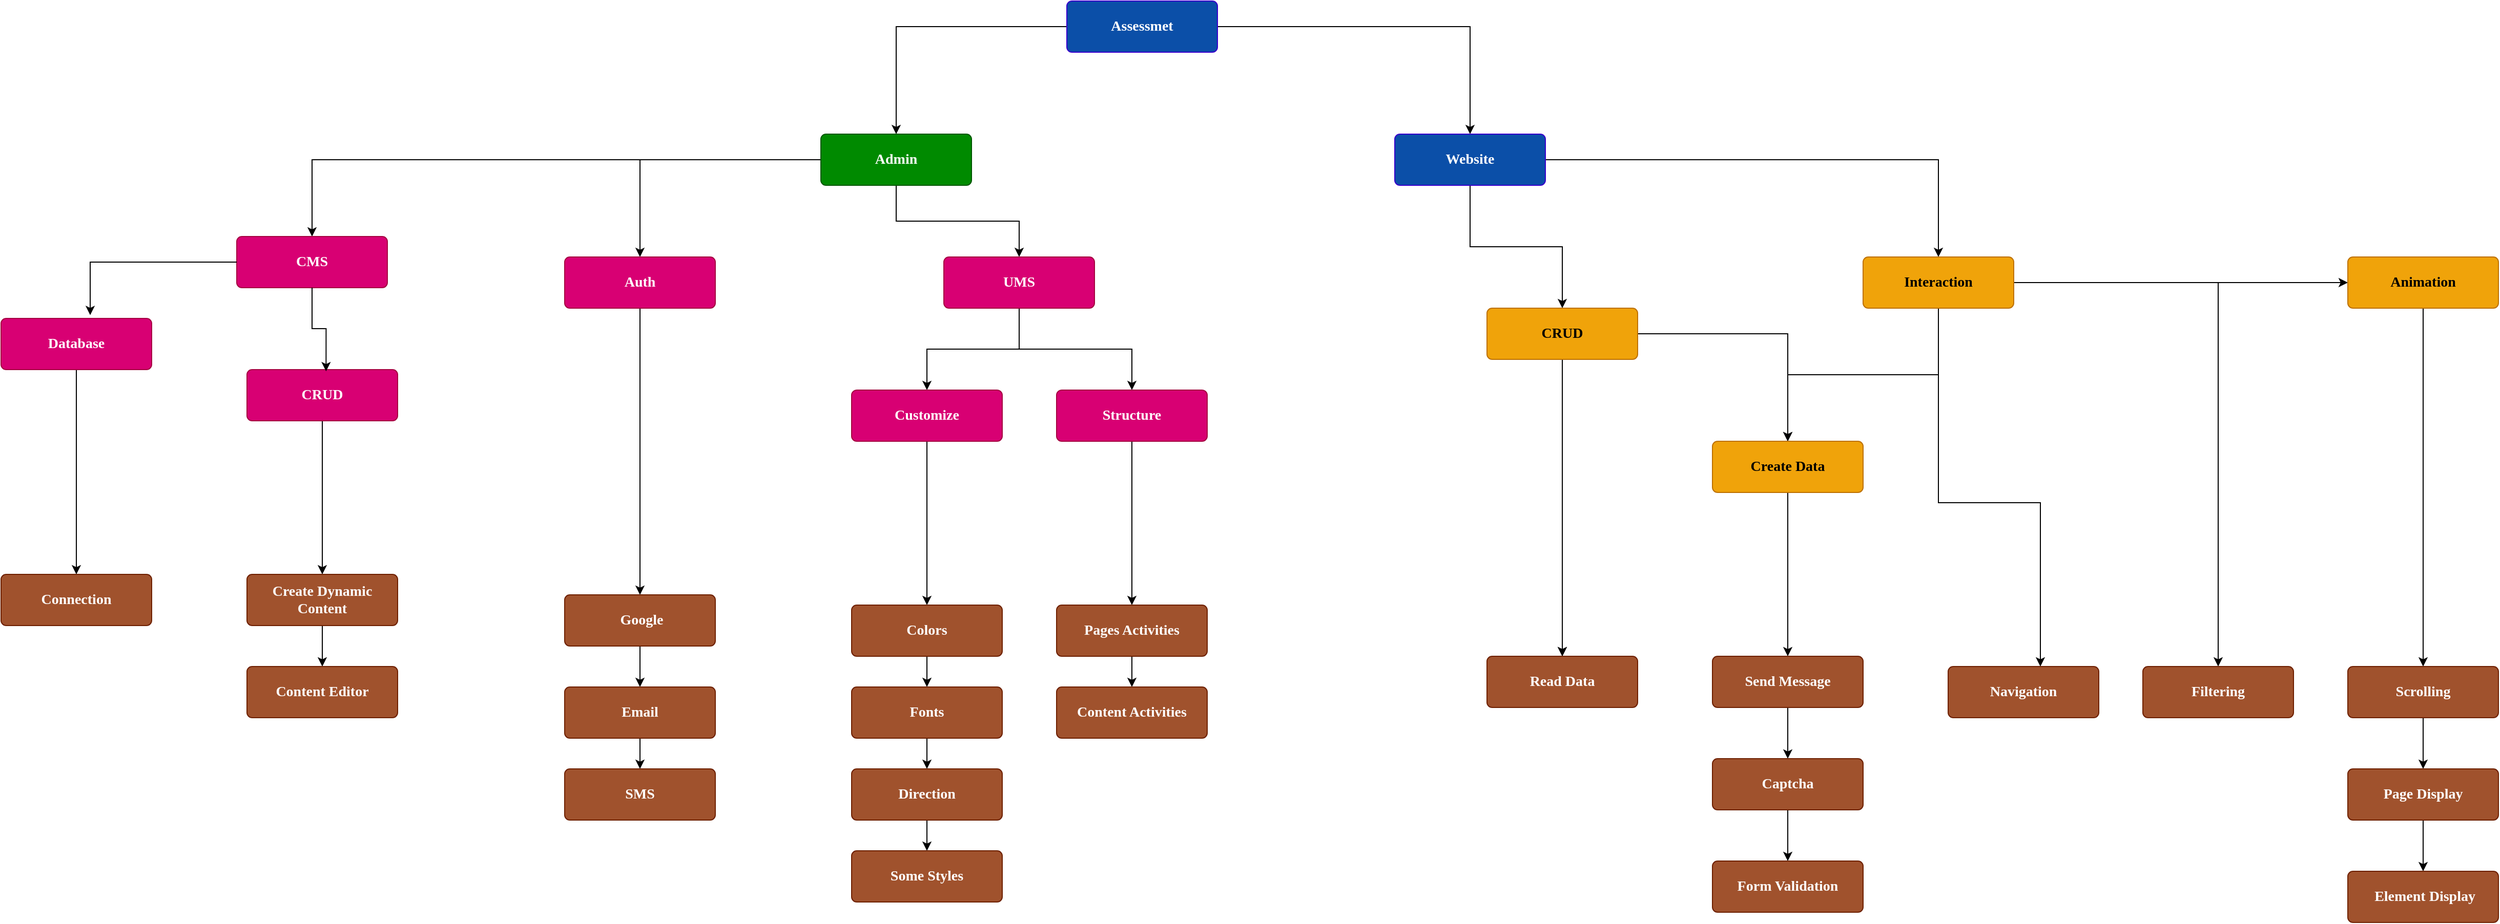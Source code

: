 <mxfile version="25.0.3">
  <diagram name="Page-1" id="HCwptW7Cjhirjs-JY1XQ">
    <mxGraphModel dx="4357" dy="2060" grid="1" gridSize="10" guides="1" tooltips="1" connect="1" arrows="1" fold="1" page="1" pageScale="1" pageWidth="850" pageHeight="1100" math="0" shadow="0">
      <root>
        <mxCell id="0" />
        <mxCell id="1" parent="0" />
        <mxCell id="4Hmf9pIhUEZl6g1SXVVP-3" value="" style="edgeStyle=orthogonalEdgeStyle;rounded=0;orthogonalLoop=1;jettySize=auto;html=1;" edge="1" parent="1" source="4Hmf9pIhUEZl6g1SXVVP-1" target="4Hmf9pIhUEZl6g1SXVVP-2">
          <mxGeometry relative="1" as="geometry" />
        </mxCell>
        <mxCell id="4Hmf9pIhUEZl6g1SXVVP-5" value="" style="edgeStyle=orthogonalEdgeStyle;rounded=0;orthogonalLoop=1;jettySize=auto;html=1;" edge="1" parent="1" source="4Hmf9pIhUEZl6g1SXVVP-1" target="4Hmf9pIhUEZl6g1SXVVP-4">
          <mxGeometry relative="1" as="geometry" />
        </mxCell>
        <mxCell id="4Hmf9pIhUEZl6g1SXVVP-1" value="&lt;div style=&quot;forced-color-adjust: none;&quot;&gt;Assessmet&lt;/div&gt;" style="html=1;shadow=0;dashed=0;shape=mxgraph.bootstrap.rrect;rSize=5;strokeColor=#3700CC;strokeWidth=1;fillColor=#0b4fa8;fontColor=#ffffff;whiteSpace=wrap;align=center;verticalAlign=middle;spacingLeft=0;fontStyle=1;fontSize=14;spacing=5;rounded=1;glass=0;fillStyle=auto;fontFamily=Comic Sans MS;horizontal=1;textDirection=rtl;points=[];" vertex="1" parent="1">
          <mxGeometry x="370" y="60" width="147" height="50" as="geometry" />
        </mxCell>
        <mxCell id="4Hmf9pIhUEZl6g1SXVVP-7" value="" style="edgeStyle=orthogonalEdgeStyle;rounded=0;orthogonalLoop=1;jettySize=auto;html=1;" edge="1" parent="1" source="4Hmf9pIhUEZl6g1SXVVP-2" target="4Hmf9pIhUEZl6g1SXVVP-6">
          <mxGeometry relative="1" as="geometry" />
        </mxCell>
        <mxCell id="4Hmf9pIhUEZl6g1SXVVP-9" value="" style="edgeStyle=orthogonalEdgeStyle;rounded=0;orthogonalLoop=1;jettySize=auto;html=1;" edge="1" parent="1" source="4Hmf9pIhUEZl6g1SXVVP-2" target="4Hmf9pIhUEZl6g1SXVVP-8">
          <mxGeometry relative="1" as="geometry" />
        </mxCell>
        <mxCell id="4Hmf9pIhUEZl6g1SXVVP-74" style="edgeStyle=orthogonalEdgeStyle;rounded=0;orthogonalLoop=1;jettySize=auto;html=1;" edge="1" parent="1" source="4Hmf9pIhUEZl6g1SXVVP-2" target="4Hmf9pIhUEZl6g1SXVVP-72">
          <mxGeometry relative="1" as="geometry" />
        </mxCell>
        <mxCell id="4Hmf9pIhUEZl6g1SXVVP-2" value="&lt;div style=&quot;forced-color-adjust: none;&quot;&gt;Admin&lt;/div&gt;" style="html=1;shadow=0;dashed=0;shape=mxgraph.bootstrap.rrect;rSize=5;strokeColor=#005700;strokeWidth=1;fillColor=#008a00;fontColor=#ffffff;whiteSpace=wrap;align=center;verticalAlign=middle;spacingLeft=0;fontStyle=1;fontSize=14;spacing=5;rounded=1;glass=0;fillStyle=auto;fontFamily=Comic Sans MS;horizontal=1;textDirection=rtl;points=[];" vertex="1" parent="1">
          <mxGeometry x="130" y="190" width="147" height="50" as="geometry" />
        </mxCell>
        <mxCell id="4Hmf9pIhUEZl6g1SXVVP-23" value="" style="edgeStyle=orthogonalEdgeStyle;rounded=0;orthogonalLoop=1;jettySize=auto;html=1;" edge="1" parent="1" source="4Hmf9pIhUEZl6g1SXVVP-4" target="4Hmf9pIhUEZl6g1SXVVP-22">
          <mxGeometry relative="1" as="geometry" />
        </mxCell>
        <mxCell id="4Hmf9pIhUEZl6g1SXVVP-28" style="edgeStyle=orthogonalEdgeStyle;rounded=0;orthogonalLoop=1;jettySize=auto;html=1;" edge="1" parent="1" source="4Hmf9pIhUEZl6g1SXVVP-4" target="4Hmf9pIhUEZl6g1SXVVP-26">
          <mxGeometry relative="1" as="geometry" />
        </mxCell>
        <mxCell id="4Hmf9pIhUEZl6g1SXVVP-4" value="&lt;div style=&quot;forced-color-adjust: none;&quot;&gt;Website&lt;/div&gt;" style="html=1;shadow=0;dashed=0;shape=mxgraph.bootstrap.rrect;rSize=5;strokeColor=#3700CC;strokeWidth=1;fillColor=#0b4fa8;fontColor=#ffffff;whiteSpace=wrap;align=center;verticalAlign=middle;spacingLeft=0;fontStyle=1;fontSize=14;spacing=5;rounded=1;glass=0;fillStyle=auto;fontFamily=Comic Sans MS;horizontal=1;textDirection=rtl;points=[];" vertex="1" parent="1">
          <mxGeometry x="690" y="190" width="147" height="50" as="geometry" />
        </mxCell>
        <mxCell id="4Hmf9pIhUEZl6g1SXVVP-6" value="&lt;div style=&quot;forced-color-adjust: none;&quot;&gt;CMS&lt;/div&gt;" style="html=1;shadow=0;dashed=0;shape=mxgraph.bootstrap.rrect;rSize=5;strokeColor=#A50040;strokeWidth=1;fillColor=#d80073;fontColor=#ffffff;whiteSpace=wrap;align=center;verticalAlign=middle;spacingLeft=0;fontStyle=1;fontSize=14;spacing=5;rounded=1;glass=0;fillStyle=auto;fontFamily=Comic Sans MS;horizontal=1;textDirection=rtl;points=[];" vertex="1" parent="1">
          <mxGeometry x="-440" y="290" width="147" height="50" as="geometry" />
        </mxCell>
        <mxCell id="4Hmf9pIhUEZl6g1SXVVP-19" value="" style="edgeStyle=orthogonalEdgeStyle;rounded=0;orthogonalLoop=1;jettySize=auto;html=1;" edge="1" parent="1" source="4Hmf9pIhUEZl6g1SXVVP-8" target="4Hmf9pIhUEZl6g1SXVVP-18">
          <mxGeometry relative="1" as="geometry" />
        </mxCell>
        <mxCell id="4Hmf9pIhUEZl6g1SXVVP-21" value="" style="edgeStyle=orthogonalEdgeStyle;rounded=0;orthogonalLoop=1;jettySize=auto;html=1;" edge="1" parent="1" source="4Hmf9pIhUEZl6g1SXVVP-8" target="4Hmf9pIhUEZl6g1SXVVP-20">
          <mxGeometry relative="1" as="geometry" />
        </mxCell>
        <mxCell id="4Hmf9pIhUEZl6g1SXVVP-8" value="&lt;div style=&quot;forced-color-adjust: none;&quot;&gt;UMS&lt;/div&gt;" style="html=1;shadow=0;dashed=0;shape=mxgraph.bootstrap.rrect;rSize=5;strokeColor=#A50040;strokeWidth=1;fillColor=#d80073;fontColor=#ffffff;whiteSpace=wrap;align=center;verticalAlign=middle;spacingLeft=0;fontStyle=1;fontSize=14;spacing=5;rounded=1;glass=0;fillStyle=auto;fontFamily=Comic Sans MS;horizontal=1;textDirection=rtl;points=[];" vertex="1" parent="1">
          <mxGeometry x="250" y="310" width="147" height="50" as="geometry" />
        </mxCell>
        <mxCell id="4Hmf9pIhUEZl6g1SXVVP-65" value="" style="edgeStyle=orthogonalEdgeStyle;rounded=0;orthogonalLoop=1;jettySize=auto;html=1;" edge="1" parent="1" source="4Hmf9pIhUEZl6g1SXVVP-12" target="4Hmf9pIhUEZl6g1SXVVP-64">
          <mxGeometry relative="1" as="geometry" />
        </mxCell>
        <mxCell id="4Hmf9pIhUEZl6g1SXVVP-12" value="&lt;div style=&quot;forced-color-adjust: none;&quot;&gt;Database&lt;/div&gt;" style="html=1;shadow=0;dashed=0;shape=mxgraph.bootstrap.rrect;rSize=5;strokeColor=#A50040;strokeWidth=1;fillColor=#d80073;fontColor=#ffffff;whiteSpace=wrap;align=center;verticalAlign=middle;spacingLeft=0;fontStyle=1;fontSize=14;spacing=5;rounded=1;glass=0;fillStyle=auto;fontFamily=Comic Sans MS;horizontal=1;textDirection=rtl;points=[];" vertex="1" parent="1">
          <mxGeometry x="-670" y="370" width="147" height="50" as="geometry" />
        </mxCell>
        <mxCell id="4Hmf9pIhUEZl6g1SXVVP-59" value="" style="edgeStyle=orthogonalEdgeStyle;rounded=0;orthogonalLoop=1;jettySize=auto;html=1;" edge="1" parent="1" source="4Hmf9pIhUEZl6g1SXVVP-14" target="4Hmf9pIhUEZl6g1SXVVP-58">
          <mxGeometry relative="1" as="geometry" />
        </mxCell>
        <mxCell id="4Hmf9pIhUEZl6g1SXVVP-14" value="&lt;div style=&quot;forced-color-adjust: none;&quot;&gt;CRUD&lt;/div&gt;" style="html=1;shadow=0;dashed=0;shape=mxgraph.bootstrap.rrect;rSize=5;strokeColor=#A50040;strokeWidth=1;fillColor=#d80073;fontColor=#ffffff;whiteSpace=wrap;align=center;verticalAlign=middle;spacingLeft=0;fontStyle=1;fontSize=14;spacing=5;rounded=1;glass=0;fillStyle=auto;fontFamily=Comic Sans MS;horizontal=1;textDirection=rtl;points=[];" vertex="1" parent="1">
          <mxGeometry x="-430" y="420" width="147" height="50" as="geometry" />
        </mxCell>
        <mxCell id="4Hmf9pIhUEZl6g1SXVVP-16" style="edgeStyle=orthogonalEdgeStyle;rounded=0;orthogonalLoop=1;jettySize=auto;html=1;entryX=0.592;entryY=-0.065;entryDx=0;entryDy=0;entryPerimeter=0;" edge="1" parent="1" source="4Hmf9pIhUEZl6g1SXVVP-6" target="4Hmf9pIhUEZl6g1SXVVP-12">
          <mxGeometry relative="1" as="geometry" />
        </mxCell>
        <mxCell id="4Hmf9pIhUEZl6g1SXVVP-17" style="edgeStyle=orthogonalEdgeStyle;rounded=0;orthogonalLoop=1;jettySize=auto;html=1;entryX=0.525;entryY=0.032;entryDx=0;entryDy=0;entryPerimeter=0;" edge="1" parent="1" source="4Hmf9pIhUEZl6g1SXVVP-6" target="4Hmf9pIhUEZl6g1SXVVP-14">
          <mxGeometry relative="1" as="geometry" />
        </mxCell>
        <mxCell id="4Hmf9pIhUEZl6g1SXVVP-44" value="" style="edgeStyle=orthogonalEdgeStyle;rounded=0;orthogonalLoop=1;jettySize=auto;html=1;" edge="1" parent="1" source="4Hmf9pIhUEZl6g1SXVVP-18" target="4Hmf9pIhUEZl6g1SXVVP-43">
          <mxGeometry relative="1" as="geometry" />
        </mxCell>
        <mxCell id="4Hmf9pIhUEZl6g1SXVVP-18" value="&lt;div style=&quot;forced-color-adjust: none;&quot;&gt;Customize&lt;/div&gt;" style="html=1;shadow=0;dashed=0;shape=mxgraph.bootstrap.rrect;rSize=5;strokeColor=#A50040;strokeWidth=1;fillColor=#d80073;fontColor=#ffffff;whiteSpace=wrap;align=center;verticalAlign=middle;spacingLeft=0;fontStyle=1;fontSize=14;spacing=5;rounded=1;glass=0;fillStyle=auto;fontFamily=Comic Sans MS;horizontal=1;textDirection=rtl;points=[];" vertex="1" parent="1">
          <mxGeometry x="160" y="440" width="147" height="50" as="geometry" />
        </mxCell>
        <mxCell id="4Hmf9pIhUEZl6g1SXVVP-54" value="" style="edgeStyle=orthogonalEdgeStyle;rounded=0;orthogonalLoop=1;jettySize=auto;html=1;" edge="1" parent="1" source="4Hmf9pIhUEZl6g1SXVVP-20" target="4Hmf9pIhUEZl6g1SXVVP-53">
          <mxGeometry relative="1" as="geometry" />
        </mxCell>
        <mxCell id="4Hmf9pIhUEZl6g1SXVVP-20" value="&lt;div style=&quot;forced-color-adjust: none;&quot;&gt;Structure&lt;/div&gt;" style="html=1;shadow=0;dashed=0;shape=mxgraph.bootstrap.rrect;rSize=5;strokeColor=#A50040;strokeWidth=1;fillColor=#d80073;fontColor=#ffffff;whiteSpace=wrap;align=center;verticalAlign=middle;spacingLeft=0;fontStyle=1;fontSize=14;spacing=5;rounded=1;glass=0;fillStyle=auto;fontFamily=Comic Sans MS;horizontal=1;textDirection=rtl;points=[];" vertex="1" parent="1">
          <mxGeometry x="360" y="440" width="147" height="50" as="geometry" />
        </mxCell>
        <mxCell id="4Hmf9pIhUEZl6g1SXVVP-30" value="" style="edgeStyle=orthogonalEdgeStyle;rounded=0;orthogonalLoop=1;jettySize=auto;html=1;" edge="1" parent="1" source="4Hmf9pIhUEZl6g1SXVVP-22" target="4Hmf9pIhUEZl6g1SXVVP-29">
          <mxGeometry relative="1" as="geometry" />
        </mxCell>
        <mxCell id="4Hmf9pIhUEZl6g1SXVVP-31" value="" style="edgeStyle=orthogonalEdgeStyle;rounded=0;orthogonalLoop=1;jettySize=auto;html=1;" edge="1" parent="1" source="4Hmf9pIhUEZl6g1SXVVP-22" target="4Hmf9pIhUEZl6g1SXVVP-29">
          <mxGeometry relative="1" as="geometry" />
        </mxCell>
        <mxCell id="4Hmf9pIhUEZl6g1SXVVP-33" value="" style="edgeStyle=orthogonalEdgeStyle;rounded=0;orthogonalLoop=1;jettySize=auto;html=1;" edge="1" parent="1" source="4Hmf9pIhUEZl6g1SXVVP-22" target="4Hmf9pIhUEZl6g1SXVVP-32">
          <mxGeometry relative="1" as="geometry" />
        </mxCell>
        <mxCell id="4Hmf9pIhUEZl6g1SXVVP-22" value="&lt;div style=&quot;forced-color-adjust: none;&quot;&gt;CRUD&lt;/div&gt;" style="html=1;shadow=0;dashed=0;shape=mxgraph.bootstrap.rrect;rSize=5;strokeColor=#BD7000;strokeWidth=1;fillColor=#f0a30a;fontColor=#000000;whiteSpace=wrap;align=center;verticalAlign=middle;spacingLeft=0;fontStyle=1;fontSize=14;spacing=5;rounded=1;glass=0;fillStyle=auto;fontFamily=Comic Sans MS;horizontal=1;textDirection=rtl;points=[];" vertex="1" parent="1">
          <mxGeometry x="780" y="360" width="147" height="50" as="geometry" />
        </mxCell>
        <mxCell id="4Hmf9pIhUEZl6g1SXVVP-38" style="edgeStyle=orthogonalEdgeStyle;rounded=0;orthogonalLoop=1;jettySize=auto;html=1;" edge="1" parent="1" source="4Hmf9pIhUEZl6g1SXVVP-26" target="4Hmf9pIhUEZl6g1SXVVP-32">
          <mxGeometry relative="1" as="geometry" />
        </mxCell>
        <mxCell id="4Hmf9pIhUEZl6g1SXVVP-40" value="" style="edgeStyle=orthogonalEdgeStyle;rounded=0;orthogonalLoop=1;jettySize=auto;html=1;" edge="1" parent="1" source="4Hmf9pIhUEZl6g1SXVVP-26" target="4Hmf9pIhUEZl6g1SXVVP-39">
          <mxGeometry relative="1" as="geometry" />
        </mxCell>
        <mxCell id="4Hmf9pIhUEZl6g1SXVVP-42" value="" style="edgeStyle=orthogonalEdgeStyle;rounded=0;orthogonalLoop=1;jettySize=auto;html=1;" edge="1" parent="1" source="4Hmf9pIhUEZl6g1SXVVP-26" target="4Hmf9pIhUEZl6g1SXVVP-41">
          <mxGeometry relative="1" as="geometry">
            <Array as="points">
              <mxPoint x="1220" y="550" />
              <mxPoint x="1320" y="550" />
            </Array>
          </mxGeometry>
        </mxCell>
        <mxCell id="4Hmf9pIhUEZl6g1SXVVP-63" value="" style="edgeStyle=orthogonalEdgeStyle;rounded=0;orthogonalLoop=1;jettySize=auto;html=1;" edge="1" parent="1" source="4Hmf9pIhUEZl6g1SXVVP-26" target="4Hmf9pIhUEZl6g1SXVVP-62">
          <mxGeometry relative="1" as="geometry" />
        </mxCell>
        <mxCell id="4Hmf9pIhUEZl6g1SXVVP-26" value="&lt;div style=&quot;forced-color-adjust: none;&quot;&gt;Interaction&lt;/div&gt;" style="html=1;shadow=0;dashed=0;shape=mxgraph.bootstrap.rrect;rSize=5;strokeColor=#BD7000;strokeWidth=1;fillColor=#f0a30a;fontColor=#000000;whiteSpace=wrap;align=center;verticalAlign=middle;spacingLeft=0;fontStyle=1;fontSize=14;spacing=5;rounded=1;glass=0;fillStyle=auto;fontFamily=Comic Sans MS;horizontal=1;textDirection=rtl;points=[];" vertex="1" parent="1">
          <mxGeometry x="1147" y="310" width="147" height="50" as="geometry" />
        </mxCell>
        <mxCell id="4Hmf9pIhUEZl6g1SXVVP-29" value="&lt;div style=&quot;forced-color-adjust: none;&quot;&gt;Read Data&lt;/div&gt;" style="html=1;shadow=0;dashed=0;shape=mxgraph.bootstrap.rrect;rSize=5;strokeColor=#6D1F00;strokeWidth=1;fillColor=#a0522d;fontColor=#ffffff;whiteSpace=wrap;align=center;verticalAlign=middle;spacingLeft=0;fontStyle=1;fontSize=14;spacing=5;rounded=1;glass=0;fillStyle=auto;fontFamily=Comic Sans MS;horizontal=1;textDirection=rtl;points=[];" vertex="1" parent="1">
          <mxGeometry x="780" y="700" width="147" height="50" as="geometry" />
        </mxCell>
        <mxCell id="4Hmf9pIhUEZl6g1SXVVP-35" value="" style="edgeStyle=orthogonalEdgeStyle;rounded=0;orthogonalLoop=1;jettySize=auto;html=1;" edge="1" parent="1" source="4Hmf9pIhUEZl6g1SXVVP-32" target="4Hmf9pIhUEZl6g1SXVVP-34">
          <mxGeometry relative="1" as="geometry" />
        </mxCell>
        <mxCell id="4Hmf9pIhUEZl6g1SXVVP-32" value="&lt;div style=&quot;forced-color-adjust: none;&quot;&gt;Create Data&lt;/div&gt;" style="html=1;shadow=0;dashed=0;shape=mxgraph.bootstrap.rrect;rSize=5;strokeColor=#BD7000;strokeWidth=1;fillColor=#f0a30a;fontColor=#000000;whiteSpace=wrap;align=center;verticalAlign=middle;spacingLeft=0;fontStyle=1;fontSize=14;spacing=5;rounded=1;glass=0;fillStyle=auto;fontFamily=Comic Sans MS;horizontal=1;textDirection=rtl;points=[];" vertex="1" parent="1">
          <mxGeometry x="1000" y="490" width="147" height="50" as="geometry" />
        </mxCell>
        <mxCell id="4Hmf9pIhUEZl6g1SXVVP-97" style="edgeStyle=orthogonalEdgeStyle;rounded=0;orthogonalLoop=1;jettySize=auto;html=1;" edge="1" parent="1" source="4Hmf9pIhUEZl6g1SXVVP-34" target="4Hmf9pIhUEZl6g1SXVVP-95">
          <mxGeometry relative="1" as="geometry" />
        </mxCell>
        <mxCell id="4Hmf9pIhUEZl6g1SXVVP-34" value="&lt;div style=&quot;forced-color-adjust: none;&quot;&gt;Send Message&lt;/div&gt;" style="html=1;shadow=0;dashed=0;shape=mxgraph.bootstrap.rrect;rSize=5;strokeColor=#6D1F00;strokeWidth=1;fillColor=#a0522d;fontColor=#ffffff;whiteSpace=wrap;align=center;verticalAlign=middle;spacingLeft=0;fontStyle=1;fontSize=14;spacing=5;rounded=1;glass=0;fillStyle=auto;fontFamily=Comic Sans MS;horizontal=1;textDirection=rtl;points=[];" vertex="1" parent="1">
          <mxGeometry x="1000" y="700" width="147" height="50" as="geometry" />
        </mxCell>
        <mxCell id="4Hmf9pIhUEZl6g1SXVVP-39" value="&lt;div style=&quot;forced-color-adjust: none;&quot;&gt;Filtering&lt;/div&gt;" style="html=1;shadow=0;dashed=0;shape=mxgraph.bootstrap.rrect;rSize=5;strokeColor=#6D1F00;strokeWidth=1;fillColor=#a0522d;fontColor=#ffffff;whiteSpace=wrap;align=center;verticalAlign=middle;spacingLeft=0;fontStyle=1;fontSize=14;spacing=5;rounded=1;glass=0;fillStyle=auto;fontFamily=Comic Sans MS;horizontal=1;textDirection=rtl;points=[];" vertex="1" parent="1">
          <mxGeometry x="1420" y="710" width="147" height="50" as="geometry" />
        </mxCell>
        <mxCell id="4Hmf9pIhUEZl6g1SXVVP-41" value="&lt;div style=&quot;forced-color-adjust: none;&quot;&gt;Navigation&lt;/div&gt;" style="html=1;shadow=0;dashed=0;shape=mxgraph.bootstrap.rrect;rSize=5;strokeColor=#6D1F00;strokeWidth=1;fillColor=#a0522d;fontColor=#ffffff;whiteSpace=wrap;align=center;verticalAlign=middle;spacingLeft=0;fontStyle=1;fontSize=14;spacing=5;rounded=1;glass=0;fillStyle=auto;fontFamily=Comic Sans MS;horizontal=1;textDirection=rtl;points=[];" vertex="1" parent="1">
          <mxGeometry x="1230" y="710" width="147" height="50" as="geometry" />
        </mxCell>
        <mxCell id="4Hmf9pIhUEZl6g1SXVVP-48" value="" style="edgeStyle=orthogonalEdgeStyle;rounded=0;orthogonalLoop=1;jettySize=auto;html=1;" edge="1" parent="1" source="4Hmf9pIhUEZl6g1SXVVP-43" target="4Hmf9pIhUEZl6g1SXVVP-47">
          <mxGeometry relative="1" as="geometry" />
        </mxCell>
        <mxCell id="4Hmf9pIhUEZl6g1SXVVP-43" value="&lt;div style=&quot;forced-color-adjust: none;&quot;&gt;Colors&lt;/div&gt;" style="html=1;shadow=0;dashed=0;shape=mxgraph.bootstrap.rrect;rSize=5;strokeColor=#6D1F00;strokeWidth=1;fillColor=#a0522d;fontColor=#ffffff;whiteSpace=wrap;align=center;verticalAlign=middle;spacingLeft=0;fontStyle=1;fontSize=14;spacing=5;rounded=1;glass=0;fillStyle=auto;fontFamily=Comic Sans MS;horizontal=1;textDirection=rtl;points=[];" vertex="1" parent="1">
          <mxGeometry x="160" y="650" width="147" height="50" as="geometry" />
        </mxCell>
        <mxCell id="4Hmf9pIhUEZl6g1SXVVP-50" value="" style="edgeStyle=orthogonalEdgeStyle;rounded=0;orthogonalLoop=1;jettySize=auto;html=1;" edge="1" parent="1" source="4Hmf9pIhUEZl6g1SXVVP-47" target="4Hmf9pIhUEZl6g1SXVVP-49">
          <mxGeometry relative="1" as="geometry" />
        </mxCell>
        <mxCell id="4Hmf9pIhUEZl6g1SXVVP-47" value="&lt;div style=&quot;forced-color-adjust: none;&quot;&gt;Fonts&lt;/div&gt;" style="html=1;shadow=0;dashed=0;shape=mxgraph.bootstrap.rrect;rSize=5;strokeColor=#6D1F00;strokeWidth=1;fillColor=#a0522d;fontColor=#ffffff;whiteSpace=wrap;align=center;verticalAlign=middle;spacingLeft=0;fontStyle=1;fontSize=14;spacing=5;rounded=1;glass=0;fillStyle=auto;fontFamily=Comic Sans MS;horizontal=1;textDirection=rtl;points=[];" vertex="1" parent="1">
          <mxGeometry x="160" y="730" width="147" height="50" as="geometry" />
        </mxCell>
        <mxCell id="4Hmf9pIhUEZl6g1SXVVP-52" value="" style="edgeStyle=orthogonalEdgeStyle;rounded=0;orthogonalLoop=1;jettySize=auto;html=1;" edge="1" parent="1" source="4Hmf9pIhUEZl6g1SXVVP-49" target="4Hmf9pIhUEZl6g1SXVVP-51">
          <mxGeometry relative="1" as="geometry" />
        </mxCell>
        <mxCell id="4Hmf9pIhUEZl6g1SXVVP-49" value="&lt;div style=&quot;forced-color-adjust: none;&quot;&gt;Direction&lt;/div&gt;" style="html=1;shadow=0;dashed=0;shape=mxgraph.bootstrap.rrect;rSize=5;strokeColor=#6D1F00;strokeWidth=1;fillColor=#a0522d;fontColor=#ffffff;whiteSpace=wrap;align=center;verticalAlign=middle;spacingLeft=0;fontStyle=1;fontSize=14;spacing=5;rounded=1;glass=0;fillStyle=auto;fontFamily=Comic Sans MS;horizontal=1;textDirection=rtl;points=[];" vertex="1" parent="1">
          <mxGeometry x="160" y="810" width="147" height="50" as="geometry" />
        </mxCell>
        <mxCell id="4Hmf9pIhUEZl6g1SXVVP-51" value="&lt;div style=&quot;forced-color-adjust: none;&quot;&gt;Some Styles&lt;/div&gt;" style="html=1;shadow=0;dashed=0;shape=mxgraph.bootstrap.rrect;rSize=5;strokeColor=#6D1F00;strokeWidth=1;fillColor=#a0522d;fontColor=#ffffff;whiteSpace=wrap;align=center;verticalAlign=middle;spacingLeft=0;fontStyle=1;fontSize=14;spacing=5;rounded=1;glass=0;fillStyle=auto;fontFamily=Comic Sans MS;horizontal=1;textDirection=rtl;points=[];" vertex="1" parent="1">
          <mxGeometry x="160" y="890" width="147" height="50" as="geometry" />
        </mxCell>
        <mxCell id="4Hmf9pIhUEZl6g1SXVVP-69" value="" style="edgeStyle=orthogonalEdgeStyle;rounded=0;orthogonalLoop=1;jettySize=auto;html=1;" edge="1" parent="1" source="4Hmf9pIhUEZl6g1SXVVP-53" target="4Hmf9pIhUEZl6g1SXVVP-68">
          <mxGeometry relative="1" as="geometry" />
        </mxCell>
        <mxCell id="4Hmf9pIhUEZl6g1SXVVP-53" value="&lt;div style=&quot;forced-color-adjust: none;&quot;&gt;Pages Activities&lt;/div&gt;" style="html=1;shadow=0;dashed=0;shape=mxgraph.bootstrap.rrect;rSize=5;strokeColor=#6D1F00;strokeWidth=1;fillColor=#a0522d;fontColor=#ffffff;whiteSpace=wrap;align=center;verticalAlign=middle;spacingLeft=0;fontStyle=1;fontSize=14;spacing=5;rounded=1;glass=0;fillStyle=auto;fontFamily=Comic Sans MS;horizontal=1;textDirection=rtl;points=[];" vertex="1" parent="1">
          <mxGeometry x="360" y="650" width="147" height="50" as="geometry" />
        </mxCell>
        <mxCell id="4Hmf9pIhUEZl6g1SXVVP-67" value="" style="edgeStyle=orthogonalEdgeStyle;rounded=0;orthogonalLoop=1;jettySize=auto;html=1;" edge="1" parent="1" source="4Hmf9pIhUEZl6g1SXVVP-58" target="4Hmf9pIhUEZl6g1SXVVP-66">
          <mxGeometry relative="1" as="geometry" />
        </mxCell>
        <mxCell id="4Hmf9pIhUEZl6g1SXVVP-58" value="&lt;div style=&quot;forced-color-adjust: none;&quot;&gt;Create Dynamic Content&lt;/div&gt;" style="html=1;shadow=0;dashed=0;shape=mxgraph.bootstrap.rrect;rSize=5;strokeColor=#6D1F00;strokeWidth=1;fillColor=#a0522d;fontColor=#ffffff;whiteSpace=wrap;align=center;verticalAlign=middle;spacingLeft=0;fontStyle=1;fontSize=14;spacing=5;rounded=1;glass=0;fillStyle=auto;fontFamily=Comic Sans MS;horizontal=1;textDirection=rtl;points=[];" vertex="1" parent="1">
          <mxGeometry x="-430" y="620" width="147" height="50" as="geometry" />
        </mxCell>
        <mxCell id="4Hmf9pIhUEZl6g1SXVVP-90" value="" style="edgeStyle=orthogonalEdgeStyle;rounded=0;orthogonalLoop=1;jettySize=auto;html=1;" edge="1" parent="1" source="4Hmf9pIhUEZl6g1SXVVP-62" target="4Hmf9pIhUEZl6g1SXVVP-89">
          <mxGeometry relative="1" as="geometry" />
        </mxCell>
        <mxCell id="4Hmf9pIhUEZl6g1SXVVP-62" value="&lt;div style=&quot;forced-color-adjust: none;&quot;&gt;Animation&lt;/div&gt;" style="html=1;shadow=0;dashed=0;shape=mxgraph.bootstrap.rrect;rSize=5;strokeColor=#BD7000;strokeWidth=1;fillColor=#f0a30a;fontColor=#000000;whiteSpace=wrap;align=center;verticalAlign=middle;spacingLeft=0;fontStyle=1;fontSize=14;spacing=5;rounded=1;glass=0;fillStyle=auto;fontFamily=Comic Sans MS;horizontal=1;textDirection=rtl;points=[];" vertex="1" parent="1">
          <mxGeometry x="1620" y="310" width="147" height="50" as="geometry" />
        </mxCell>
        <mxCell id="4Hmf9pIhUEZl6g1SXVVP-64" value="&lt;div style=&quot;forced-color-adjust: none;&quot;&gt;Connection&lt;/div&gt;" style="html=1;shadow=0;dashed=0;shape=mxgraph.bootstrap.rrect;rSize=5;strokeColor=#6D1F00;strokeWidth=1;fillColor=#a0522d;fontColor=#ffffff;whiteSpace=wrap;align=center;verticalAlign=middle;spacingLeft=0;fontStyle=1;fontSize=14;spacing=5;rounded=1;glass=0;fillStyle=auto;fontFamily=Comic Sans MS;horizontal=1;textDirection=rtl;points=[];" vertex="1" parent="1">
          <mxGeometry x="-670" y="620" width="147" height="50" as="geometry" />
        </mxCell>
        <mxCell id="4Hmf9pIhUEZl6g1SXVVP-66" value="&lt;div style=&quot;forced-color-adjust: none;&quot;&gt;Content Editor&lt;/div&gt;" style="html=1;shadow=0;dashed=0;shape=mxgraph.bootstrap.rrect;rSize=5;strokeColor=#6D1F00;strokeWidth=1;fillColor=#a0522d;fontColor=#ffffff;whiteSpace=wrap;align=center;verticalAlign=middle;spacingLeft=0;fontStyle=1;fontSize=14;spacing=5;rounded=1;glass=0;fillStyle=auto;fontFamily=Comic Sans MS;horizontal=1;textDirection=rtl;points=[];" vertex="1" parent="1">
          <mxGeometry x="-430" y="710" width="147" height="50" as="geometry" />
        </mxCell>
        <mxCell id="4Hmf9pIhUEZl6g1SXVVP-68" value="&lt;div style=&quot;forced-color-adjust: none;&quot;&gt;Content Activities&lt;/div&gt;" style="html=1;shadow=0;dashed=0;shape=mxgraph.bootstrap.rrect;rSize=5;strokeColor=#6D1F00;strokeWidth=1;fillColor=#a0522d;fontColor=#ffffff;whiteSpace=wrap;align=center;verticalAlign=middle;spacingLeft=0;fontStyle=1;fontSize=14;spacing=5;rounded=1;glass=0;fillStyle=auto;fontFamily=Comic Sans MS;horizontal=1;textDirection=rtl;points=[];" vertex="1" parent="1">
          <mxGeometry x="360" y="730" width="147" height="50" as="geometry" />
        </mxCell>
        <mxCell id="4Hmf9pIhUEZl6g1SXVVP-84" value="" style="edgeStyle=orthogonalEdgeStyle;rounded=0;orthogonalLoop=1;jettySize=auto;html=1;" edge="1" parent="1" source="4Hmf9pIhUEZl6g1SXVVP-72" target="4Hmf9pIhUEZl6g1SXVVP-83">
          <mxGeometry relative="1" as="geometry" />
        </mxCell>
        <mxCell id="4Hmf9pIhUEZl6g1SXVVP-72" value="&lt;div style=&quot;forced-color-adjust: none;&quot;&gt;Auth&lt;/div&gt;" style="html=1;shadow=0;dashed=0;shape=mxgraph.bootstrap.rrect;rSize=5;strokeColor=#A50040;strokeWidth=1;fillColor=#d80073;fontColor=#ffffff;whiteSpace=wrap;align=center;verticalAlign=middle;spacingLeft=0;fontStyle=1;fontSize=14;spacing=5;rounded=1;glass=0;fillStyle=auto;fontFamily=Comic Sans MS;horizontal=1;textDirection=rtl;points=[];" vertex="1" parent="1">
          <mxGeometry x="-120" y="310" width="147" height="50" as="geometry" />
        </mxCell>
        <mxCell id="4Hmf9pIhUEZl6g1SXVVP-82" value="" style="edgeStyle=orthogonalEdgeStyle;rounded=0;orthogonalLoop=1;jettySize=auto;html=1;" edge="1" parent="1" target="4Hmf9pIhUEZl6g1SXVVP-81">
          <mxGeometry relative="1" as="geometry">
            <mxPoint x="663.5" y="750" as="sourcePoint" />
          </mxGeometry>
        </mxCell>
        <mxCell id="4Hmf9pIhUEZl6g1SXVVP-86" value="" style="edgeStyle=orthogonalEdgeStyle;rounded=0;orthogonalLoop=1;jettySize=auto;html=1;" edge="1" parent="1" source="4Hmf9pIhUEZl6g1SXVVP-83" target="4Hmf9pIhUEZl6g1SXVVP-85">
          <mxGeometry relative="1" as="geometry" />
        </mxCell>
        <mxCell id="4Hmf9pIhUEZl6g1SXVVP-83" value="&lt;div style=&quot;forced-color-adjust: none;&quot;&gt;Google&amp;nbsp;&lt;/div&gt;" style="html=1;shadow=0;dashed=0;shape=mxgraph.bootstrap.rrect;rSize=5;strokeColor=#6D1F00;strokeWidth=1;fillColor=#a0522d;fontColor=#ffffff;whiteSpace=wrap;align=center;verticalAlign=middle;spacingLeft=0;fontStyle=1;fontSize=14;spacing=5;rounded=1;glass=0;fillStyle=auto;fontFamily=Comic Sans MS;horizontal=1;textDirection=rtl;points=[];" vertex="1" parent="1">
          <mxGeometry x="-120" y="640" width="147" height="50" as="geometry" />
        </mxCell>
        <mxCell id="4Hmf9pIhUEZl6g1SXVVP-88" value="" style="edgeStyle=orthogonalEdgeStyle;rounded=0;orthogonalLoop=1;jettySize=auto;html=1;" edge="1" parent="1" source="4Hmf9pIhUEZl6g1SXVVP-85" target="4Hmf9pIhUEZl6g1SXVVP-87">
          <mxGeometry relative="1" as="geometry" />
        </mxCell>
        <mxCell id="4Hmf9pIhUEZl6g1SXVVP-85" value="&lt;div style=&quot;forced-color-adjust: none;&quot;&gt;Email&lt;/div&gt;" style="html=1;shadow=0;dashed=0;shape=mxgraph.bootstrap.rrect;rSize=5;strokeColor=#6D1F00;strokeWidth=1;fillColor=#a0522d;fontColor=#ffffff;whiteSpace=wrap;align=center;verticalAlign=middle;spacingLeft=0;fontStyle=1;fontSize=14;spacing=5;rounded=1;glass=0;fillStyle=auto;fontFamily=Comic Sans MS;horizontal=1;textDirection=rtl;points=[];" vertex="1" parent="1">
          <mxGeometry x="-120" y="730" width="147" height="50" as="geometry" />
        </mxCell>
        <mxCell id="4Hmf9pIhUEZl6g1SXVVP-87" value="&lt;div style=&quot;forced-color-adjust: none;&quot;&gt;SMS&lt;/div&gt;" style="html=1;shadow=0;dashed=0;shape=mxgraph.bootstrap.rrect;rSize=5;strokeColor=#6D1F00;strokeWidth=1;fillColor=#a0522d;fontColor=#ffffff;whiteSpace=wrap;align=center;verticalAlign=middle;spacingLeft=0;fontStyle=1;fontSize=14;spacing=5;rounded=1;glass=0;fillStyle=auto;fontFamily=Comic Sans MS;horizontal=1;textDirection=rtl;points=[];" vertex="1" parent="1">
          <mxGeometry x="-120" y="810" width="147" height="50" as="geometry" />
        </mxCell>
        <mxCell id="4Hmf9pIhUEZl6g1SXVVP-92" value="" style="edgeStyle=orthogonalEdgeStyle;rounded=0;orthogonalLoop=1;jettySize=auto;html=1;" edge="1" parent="1" source="4Hmf9pIhUEZl6g1SXVVP-89" target="4Hmf9pIhUEZl6g1SXVVP-91">
          <mxGeometry relative="1" as="geometry" />
        </mxCell>
        <mxCell id="4Hmf9pIhUEZl6g1SXVVP-89" value="&lt;div style=&quot;forced-color-adjust: none;&quot;&gt;Scrolling&lt;/div&gt;" style="html=1;shadow=0;dashed=0;shape=mxgraph.bootstrap.rrect;rSize=5;strokeColor=#6D1F00;strokeWidth=1;fillColor=#a0522d;fontColor=#ffffff;whiteSpace=wrap;align=center;verticalAlign=middle;spacingLeft=0;fontStyle=1;fontSize=14;spacing=5;rounded=1;glass=0;fillStyle=auto;fontFamily=Comic Sans MS;horizontal=1;textDirection=rtl;points=[];" vertex="1" parent="1">
          <mxGeometry x="1620" y="710" width="147" height="50" as="geometry" />
        </mxCell>
        <mxCell id="4Hmf9pIhUEZl6g1SXVVP-94" value="" style="edgeStyle=orthogonalEdgeStyle;rounded=0;orthogonalLoop=1;jettySize=auto;html=1;" edge="1" parent="1" source="4Hmf9pIhUEZl6g1SXVVP-91" target="4Hmf9pIhUEZl6g1SXVVP-93">
          <mxGeometry relative="1" as="geometry" />
        </mxCell>
        <mxCell id="4Hmf9pIhUEZl6g1SXVVP-91" value="&lt;div style=&quot;forced-color-adjust: none;&quot;&gt;Page Display&lt;/div&gt;" style="html=1;shadow=0;dashed=0;shape=mxgraph.bootstrap.rrect;rSize=5;strokeColor=#6D1F00;strokeWidth=1;fillColor=#a0522d;fontColor=#ffffff;whiteSpace=wrap;align=center;verticalAlign=middle;spacingLeft=0;fontStyle=1;fontSize=14;spacing=5;rounded=1;glass=0;fillStyle=auto;fontFamily=Comic Sans MS;horizontal=1;textDirection=rtl;points=[];" vertex="1" parent="1">
          <mxGeometry x="1620" y="810" width="147" height="50" as="geometry" />
        </mxCell>
        <mxCell id="4Hmf9pIhUEZl6g1SXVVP-93" value="&lt;div style=&quot;forced-color-adjust: none;&quot;&gt;Element Display&amp;nbsp;&lt;/div&gt;" style="html=1;shadow=0;dashed=0;shape=mxgraph.bootstrap.rrect;rSize=5;strokeColor=#6D1F00;strokeWidth=1;fillColor=#a0522d;fontColor=#ffffff;whiteSpace=wrap;align=center;verticalAlign=middle;spacingLeft=0;fontStyle=1;fontSize=14;spacing=5;rounded=1;glass=0;fillStyle=auto;fontFamily=Comic Sans MS;horizontal=1;textDirection=rtl;points=[];" vertex="1" parent="1">
          <mxGeometry x="1620" y="910" width="147" height="50" as="geometry" />
        </mxCell>
        <mxCell id="4Hmf9pIhUEZl6g1SXVVP-98" value="" style="edgeStyle=orthogonalEdgeStyle;rounded=0;orthogonalLoop=1;jettySize=auto;html=1;" edge="1" parent="1" source="4Hmf9pIhUEZl6g1SXVVP-95" target="4Hmf9pIhUEZl6g1SXVVP-96">
          <mxGeometry relative="1" as="geometry" />
        </mxCell>
        <mxCell id="4Hmf9pIhUEZl6g1SXVVP-95" value="&lt;div style=&quot;forced-color-adjust: none;&quot;&gt;Captcha&lt;/div&gt;" style="html=1;shadow=0;dashed=0;shape=mxgraph.bootstrap.rrect;rSize=5;strokeColor=#6D1F00;strokeWidth=1;fillColor=#a0522d;fontColor=#ffffff;whiteSpace=wrap;align=center;verticalAlign=middle;spacingLeft=0;fontStyle=1;fontSize=14;spacing=5;rounded=1;glass=0;fillStyle=auto;fontFamily=Comic Sans MS;horizontal=1;textDirection=rtl;points=[];" vertex="1" parent="1">
          <mxGeometry x="1000" y="800" width="147" height="50" as="geometry" />
        </mxCell>
        <mxCell id="4Hmf9pIhUEZl6g1SXVVP-96" value="&lt;div style=&quot;forced-color-adjust: none;&quot;&gt;Form Validation&lt;/div&gt;" style="html=1;shadow=0;dashed=0;shape=mxgraph.bootstrap.rrect;rSize=5;strokeColor=#6D1F00;strokeWidth=1;fillColor=#a0522d;fontColor=#ffffff;whiteSpace=wrap;align=center;verticalAlign=middle;spacingLeft=0;fontStyle=1;fontSize=14;spacing=5;rounded=1;glass=0;fillStyle=auto;fontFamily=Comic Sans MS;horizontal=1;textDirection=rtl;points=[];" vertex="1" parent="1">
          <mxGeometry x="1000" y="900" width="147" height="50" as="geometry" />
        </mxCell>
      </root>
    </mxGraphModel>
  </diagram>
</mxfile>
